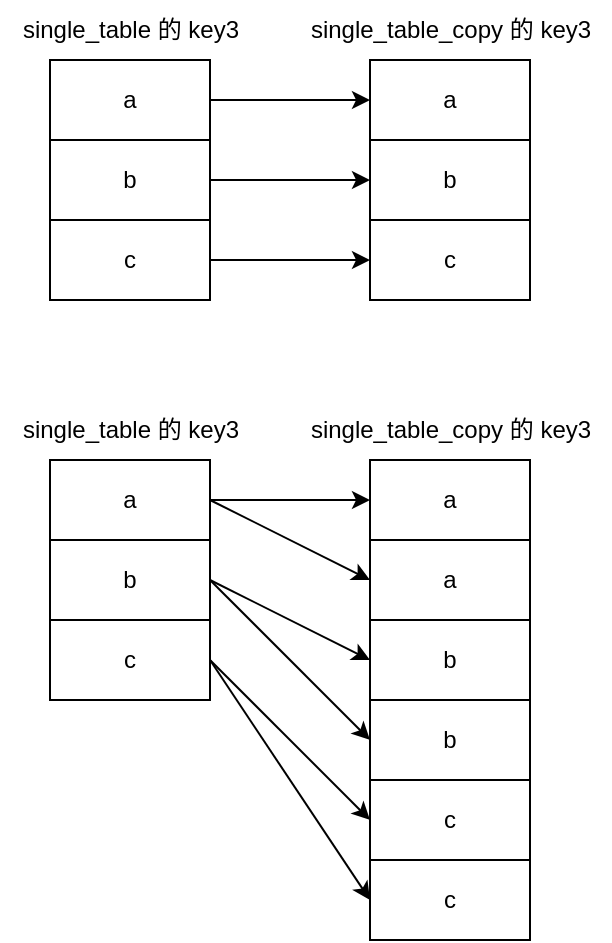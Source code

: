 <mxfile version="20.3.6" type="github">
  <diagram id="LDjekXkkmC-T5UO8Uxq7" name="Page-1">
    <mxGraphModel dx="1037" dy="547" grid="1" gridSize="10" guides="1" tooltips="1" connect="1" arrows="1" fold="1" page="1" pageScale="1" pageWidth="1000" pageHeight="1000" math="0" shadow="0">
      <root>
        <mxCell id="0" />
        <mxCell id="1" parent="0" />
        <mxCell id="o5piqOK8tfjYyDGTtrcf-10" style="edgeStyle=orthogonalEdgeStyle;rounded=0;orthogonalLoop=1;jettySize=auto;html=1;entryX=0;entryY=0.5;entryDx=0;entryDy=0;" edge="1" parent="1" source="o5piqOK8tfjYyDGTtrcf-1" target="o5piqOK8tfjYyDGTtrcf-6">
          <mxGeometry relative="1" as="geometry" />
        </mxCell>
        <mxCell id="o5piqOK8tfjYyDGTtrcf-1" value="a" style="rounded=0;whiteSpace=wrap;html=1;" vertex="1" parent="1">
          <mxGeometry x="120" y="160" width="80" height="40" as="geometry" />
        </mxCell>
        <mxCell id="o5piqOK8tfjYyDGTtrcf-11" style="edgeStyle=orthogonalEdgeStyle;rounded=0;orthogonalLoop=1;jettySize=auto;html=1;" edge="1" parent="1" source="o5piqOK8tfjYyDGTtrcf-2" target="o5piqOK8tfjYyDGTtrcf-7">
          <mxGeometry relative="1" as="geometry" />
        </mxCell>
        <mxCell id="o5piqOK8tfjYyDGTtrcf-2" value="b" style="rounded=0;whiteSpace=wrap;html=1;" vertex="1" parent="1">
          <mxGeometry x="120" y="200" width="80" height="40" as="geometry" />
        </mxCell>
        <mxCell id="o5piqOK8tfjYyDGTtrcf-12" style="edgeStyle=orthogonalEdgeStyle;rounded=0;orthogonalLoop=1;jettySize=auto;html=1;" edge="1" parent="1" source="o5piqOK8tfjYyDGTtrcf-3" target="o5piqOK8tfjYyDGTtrcf-8">
          <mxGeometry relative="1" as="geometry" />
        </mxCell>
        <mxCell id="o5piqOK8tfjYyDGTtrcf-3" value="c" style="rounded=0;whiteSpace=wrap;html=1;" vertex="1" parent="1">
          <mxGeometry x="120" y="240" width="80" height="40" as="geometry" />
        </mxCell>
        <mxCell id="o5piqOK8tfjYyDGTtrcf-5" value="single_table 的 key3" style="text;html=1;align=center;verticalAlign=middle;resizable=0;points=[];autosize=1;strokeColor=none;fillColor=none;" vertex="1" parent="1">
          <mxGeometry x="95" y="130" width="130" height="30" as="geometry" />
        </mxCell>
        <mxCell id="o5piqOK8tfjYyDGTtrcf-6" value="a" style="rounded=0;whiteSpace=wrap;html=1;" vertex="1" parent="1">
          <mxGeometry x="280" y="160" width="80" height="40" as="geometry" />
        </mxCell>
        <mxCell id="o5piqOK8tfjYyDGTtrcf-7" value="b" style="rounded=0;whiteSpace=wrap;html=1;" vertex="1" parent="1">
          <mxGeometry x="280" y="200" width="80" height="40" as="geometry" />
        </mxCell>
        <mxCell id="o5piqOK8tfjYyDGTtrcf-8" value="c" style="rounded=0;whiteSpace=wrap;html=1;" vertex="1" parent="1">
          <mxGeometry x="280" y="240" width="80" height="40" as="geometry" />
        </mxCell>
        <mxCell id="o5piqOK8tfjYyDGTtrcf-9" value="single_table_copy 的 key3" style="text;html=1;align=center;verticalAlign=middle;resizable=0;points=[];autosize=1;strokeColor=none;fillColor=none;" vertex="1" parent="1">
          <mxGeometry x="240" y="130" width="160" height="30" as="geometry" />
        </mxCell>
        <mxCell id="o5piqOK8tfjYyDGTtrcf-13" style="edgeStyle=orthogonalEdgeStyle;rounded=0;orthogonalLoop=1;jettySize=auto;html=1;entryX=0;entryY=0.5;entryDx=0;entryDy=0;" edge="1" parent="1" source="o5piqOK8tfjYyDGTtrcf-14" target="o5piqOK8tfjYyDGTtrcf-20">
          <mxGeometry relative="1" as="geometry" />
        </mxCell>
        <mxCell id="o5piqOK8tfjYyDGTtrcf-29" style="edgeStyle=none;rounded=0;orthogonalLoop=1;jettySize=auto;html=1;entryX=0;entryY=0.5;entryDx=0;entryDy=0;exitX=1;exitY=0.5;exitDx=0;exitDy=0;" edge="1" parent="1" source="o5piqOK8tfjYyDGTtrcf-14" target="o5piqOK8tfjYyDGTtrcf-21">
          <mxGeometry relative="1" as="geometry" />
        </mxCell>
        <mxCell id="o5piqOK8tfjYyDGTtrcf-14" value="a" style="rounded=0;whiteSpace=wrap;html=1;" vertex="1" parent="1">
          <mxGeometry x="120" y="360" width="80" height="40" as="geometry" />
        </mxCell>
        <mxCell id="o5piqOK8tfjYyDGTtrcf-15" style="rounded=0;orthogonalLoop=1;jettySize=auto;html=1;entryX=0;entryY=0.5;entryDx=0;entryDy=0;exitX=1;exitY=0.5;exitDx=0;exitDy=0;" edge="1" parent="1" source="o5piqOK8tfjYyDGTtrcf-16" target="o5piqOK8tfjYyDGTtrcf-24">
          <mxGeometry relative="1" as="geometry" />
        </mxCell>
        <mxCell id="o5piqOK8tfjYyDGTtrcf-28" style="edgeStyle=none;rounded=0;orthogonalLoop=1;jettySize=auto;html=1;entryX=0;entryY=0.5;entryDx=0;entryDy=0;exitX=1;exitY=0.5;exitDx=0;exitDy=0;" edge="1" parent="1" source="o5piqOK8tfjYyDGTtrcf-16" target="o5piqOK8tfjYyDGTtrcf-22">
          <mxGeometry relative="1" as="geometry" />
        </mxCell>
        <mxCell id="o5piqOK8tfjYyDGTtrcf-16" value="b" style="rounded=0;whiteSpace=wrap;html=1;" vertex="1" parent="1">
          <mxGeometry x="120" y="400" width="80" height="40" as="geometry" />
        </mxCell>
        <mxCell id="o5piqOK8tfjYyDGTtrcf-17" style="rounded=0;orthogonalLoop=1;jettySize=auto;html=1;entryX=0;entryY=0.5;entryDx=0;entryDy=0;exitX=1;exitY=0.5;exitDx=0;exitDy=0;" edge="1" parent="1" source="o5piqOK8tfjYyDGTtrcf-18" target="o5piqOK8tfjYyDGTtrcf-26">
          <mxGeometry relative="1" as="geometry" />
        </mxCell>
        <mxCell id="o5piqOK8tfjYyDGTtrcf-27" style="edgeStyle=none;rounded=0;orthogonalLoop=1;jettySize=auto;html=1;entryX=0;entryY=0.5;entryDx=0;entryDy=0;exitX=1;exitY=0.5;exitDx=0;exitDy=0;" edge="1" parent="1" source="o5piqOK8tfjYyDGTtrcf-18" target="o5piqOK8tfjYyDGTtrcf-25">
          <mxGeometry relative="1" as="geometry" />
        </mxCell>
        <mxCell id="o5piqOK8tfjYyDGTtrcf-18" value="c" style="rounded=0;whiteSpace=wrap;html=1;" vertex="1" parent="1">
          <mxGeometry x="120" y="440" width="80" height="40" as="geometry" />
        </mxCell>
        <mxCell id="o5piqOK8tfjYyDGTtrcf-19" value="single_table 的 key3" style="text;html=1;align=center;verticalAlign=middle;resizable=0;points=[];autosize=1;strokeColor=none;fillColor=none;" vertex="1" parent="1">
          <mxGeometry x="95" y="330" width="130" height="30" as="geometry" />
        </mxCell>
        <mxCell id="o5piqOK8tfjYyDGTtrcf-20" value="a" style="rounded=0;whiteSpace=wrap;html=1;" vertex="1" parent="1">
          <mxGeometry x="280" y="360" width="80" height="40" as="geometry" />
        </mxCell>
        <mxCell id="o5piqOK8tfjYyDGTtrcf-21" value="a" style="rounded=0;whiteSpace=wrap;html=1;" vertex="1" parent="1">
          <mxGeometry x="280" y="400" width="80" height="40" as="geometry" />
        </mxCell>
        <mxCell id="o5piqOK8tfjYyDGTtrcf-22" value="b" style="rounded=0;whiteSpace=wrap;html=1;" vertex="1" parent="1">
          <mxGeometry x="280" y="440" width="80" height="40" as="geometry" />
        </mxCell>
        <mxCell id="o5piqOK8tfjYyDGTtrcf-23" value="single_table_copy 的 key3" style="text;html=1;align=center;verticalAlign=middle;resizable=0;points=[];autosize=1;strokeColor=none;fillColor=none;" vertex="1" parent="1">
          <mxGeometry x="240" y="330" width="160" height="30" as="geometry" />
        </mxCell>
        <mxCell id="o5piqOK8tfjYyDGTtrcf-24" value="b" style="rounded=0;whiteSpace=wrap;html=1;" vertex="1" parent="1">
          <mxGeometry x="280" y="480" width="80" height="40" as="geometry" />
        </mxCell>
        <mxCell id="o5piqOK8tfjYyDGTtrcf-25" value="c" style="rounded=0;whiteSpace=wrap;html=1;" vertex="1" parent="1">
          <mxGeometry x="280" y="520" width="80" height="40" as="geometry" />
        </mxCell>
        <mxCell id="o5piqOK8tfjYyDGTtrcf-26" value="c" style="rounded=0;whiteSpace=wrap;html=1;" vertex="1" parent="1">
          <mxGeometry x="280" y="560" width="80" height="40" as="geometry" />
        </mxCell>
      </root>
    </mxGraphModel>
  </diagram>
</mxfile>
